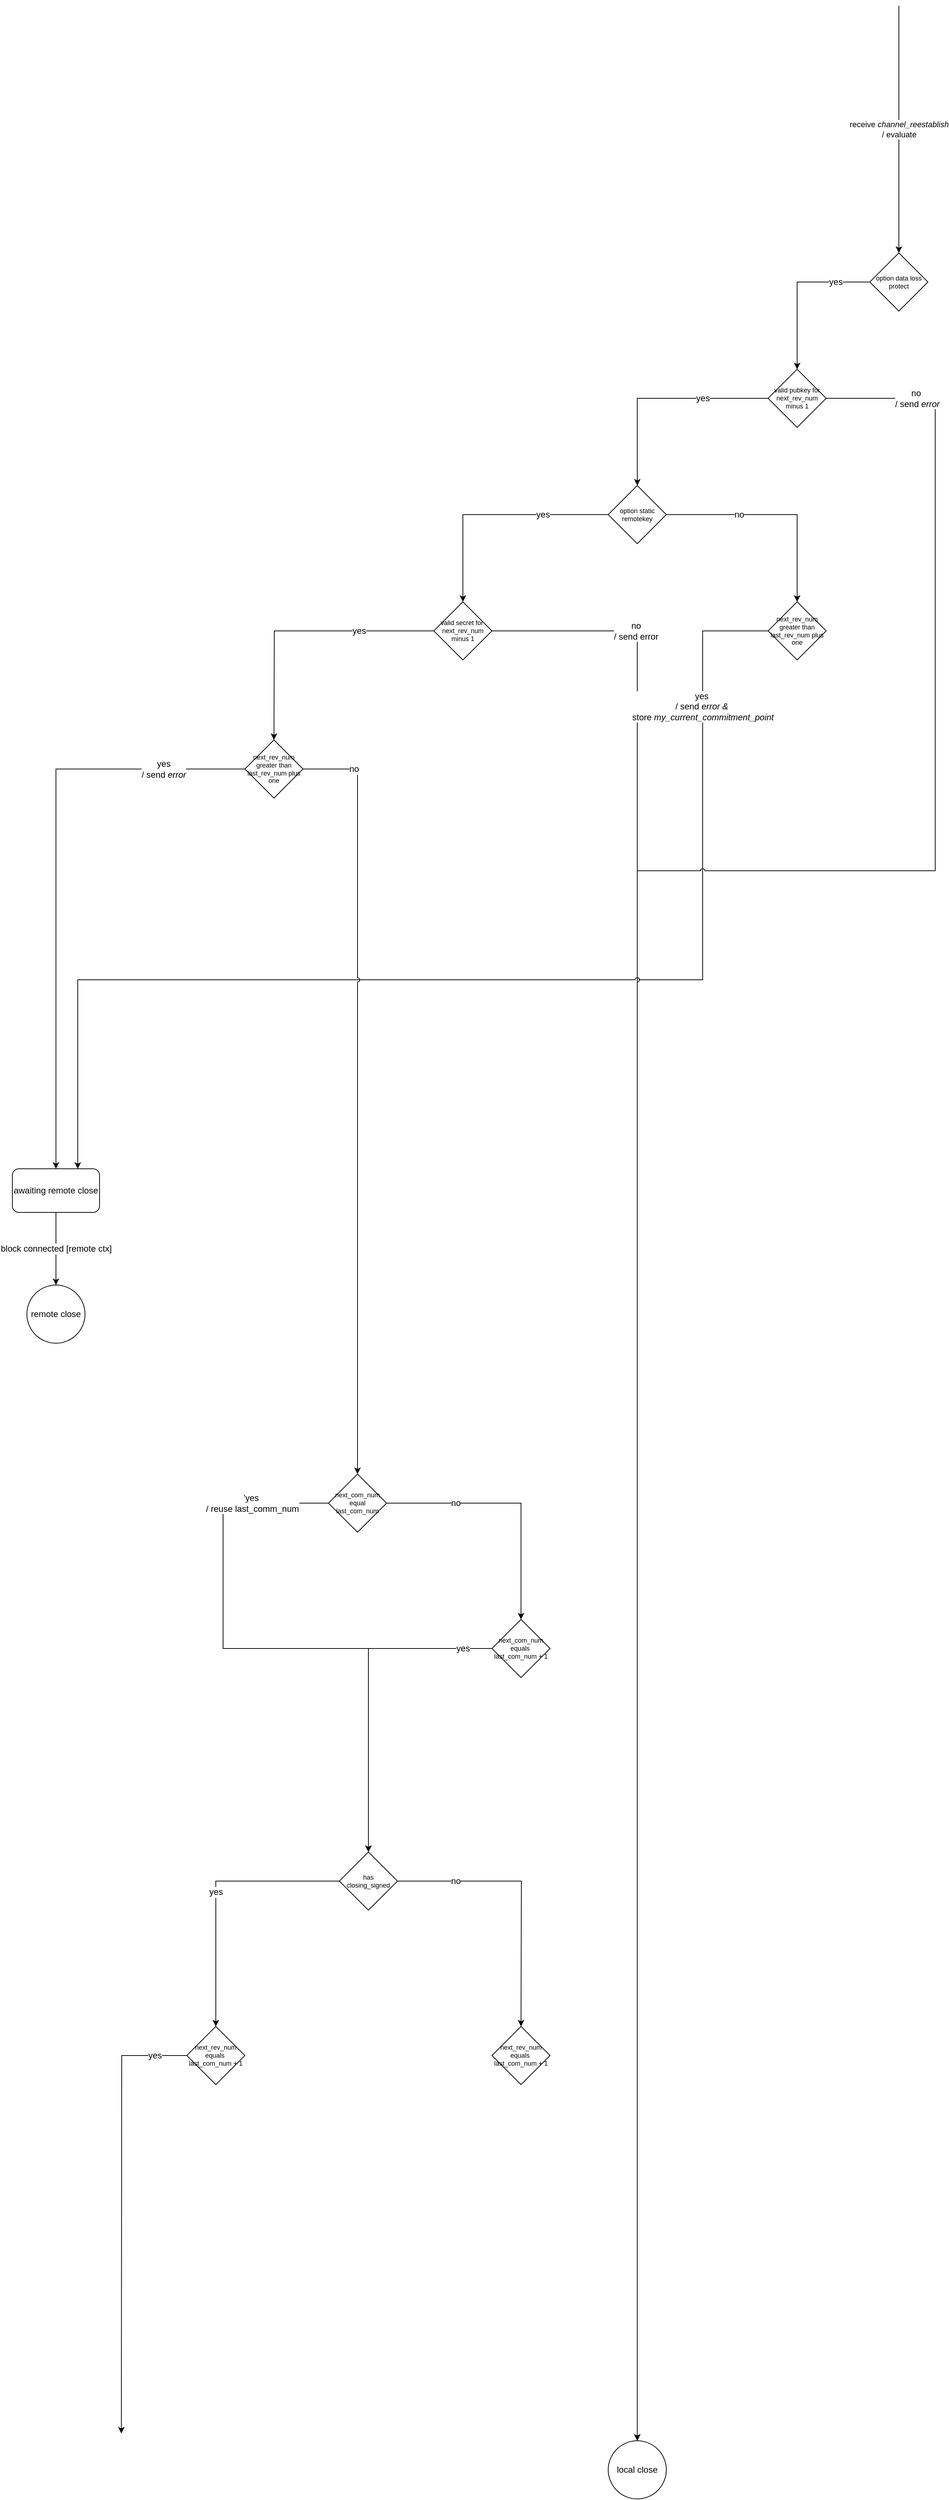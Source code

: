 <mxfile version="20.8.16" type="device"><diagram name="Page-1" id="611azN0DmQzceqyIbrlt"><mxGraphModel dx="2441" dy="2094" grid="1" gridSize="10" guides="1" tooltips="1" connect="1" arrows="1" fold="1" page="1" pageScale="1" pageWidth="850" pageHeight="1100" math="0" shadow="0"><root><mxCell id="0"/><mxCell id="1" parent="0"/><mxCell id="ZG6569lRnfeEwUtS2Mqj-8" value="receive &lt;i&gt;channel_reestablish&lt;/i&gt;&lt;br&gt;/ evaluate" style="edgeStyle=orthogonalEdgeStyle;rounded=0;orthogonalLoop=1;jettySize=auto;html=1;entryX=0.5;entryY=0;entryDx=0;entryDy=0;" edge="1" parent="1" target="ZG6569lRnfeEwUtS2Mqj-31"><mxGeometry relative="1" as="geometry"><mxPoint x="400" y="220" as="sourcePoint"/><mxPoint x="425" y="450" as="targetPoint"/><Array as="points"><mxPoint x="400" y="240"/></Array></mxGeometry></mxCell><mxCell id="ZG6569lRnfeEwUtS2Mqj-27" value="yes &lt;br&gt;/ send &lt;i style=&quot;font-size: 12px;&quot;&gt;error&lt;/i&gt;" style="edgeStyle=orthogonalEdgeStyle;rounded=0;orthogonalLoop=1;jettySize=auto;html=1;fontSize=12;startArrow=none;exitX=0;exitY=0.5;exitDx=0;exitDy=0;" edge="1" parent="1" source="ZG6569lRnfeEwUtS2Mqj-20" target="ZG6569lRnfeEwUtS2Mqj-28"><mxGeometry x="-0.723" relative="1" as="geometry"><mxPoint x="-340" y="770" as="targetPoint"/><mxPoint as="offset"/></mxGeometry></mxCell><mxCell id="ZG6569lRnfeEwUtS2Mqj-42" value="no&lt;br&gt;/ send error" style="edgeStyle=orthogonalEdgeStyle;rounded=0;jumpStyle=arc;orthogonalLoop=1;jettySize=auto;html=1;exitX=1;exitY=0.5;exitDx=0;exitDy=0;fontSize=12;" edge="1" parent="1" source="ZG6569lRnfeEwUtS2Mqj-24" target="ZG6569lRnfeEwUtS2Mqj-43"><mxGeometry x="-0.853" relative="1" as="geometry"><mxPoint x="-70" y="920" as="targetPoint"/><mxPoint as="offset"/></mxGeometry></mxCell><mxCell id="ZG6569lRnfeEwUtS2Mqj-24" value="valid secret for&amp;nbsp;&lt;br&gt;next_rev_num minus 1" style="rhombus;whiteSpace=wrap;html=1;fillColor=#FFFFFF;fontSize=9;" vertex="1" parent="1"><mxGeometry x="-240" y="1040" width="80" height="80" as="geometry"/></mxCell><mxCell id="ZG6569lRnfeEwUtS2Mqj-30" value="block connected [remote ctx]" style="edgeStyle=orthogonalEdgeStyle;rounded=0;orthogonalLoop=1;jettySize=auto;html=1;fontSize=12;" edge="1" parent="1" source="ZG6569lRnfeEwUtS2Mqj-28" target="ZG6569lRnfeEwUtS2Mqj-29"><mxGeometry relative="1" as="geometry"/></mxCell><mxCell id="ZG6569lRnfeEwUtS2Mqj-28" value="awaiting remote close" style="whiteSpace=wrap;html=1;rounded=1;" vertex="1" parent="1"><mxGeometry x="-820" y="1820" width="120" height="60" as="geometry"/></mxCell><mxCell id="ZG6569lRnfeEwUtS2Mqj-29" value="remote close" style="ellipse;whiteSpace=wrap;html=1;rounded=1;" vertex="1" parent="1"><mxGeometry x="-800" y="1980" width="80" height="80" as="geometry"/></mxCell><mxCell id="ZG6569lRnfeEwUtS2Mqj-34" value="yes" style="edgeStyle=orthogonalEdgeStyle;rounded=0;orthogonalLoop=1;jettySize=auto;html=1;fontSize=12;startArrow=none;exitX=0;exitY=0.5;exitDx=0;exitDy=0;entryX=0.5;entryY=0;entryDx=0;entryDy=0;" edge="1" parent="1" source="ZG6569lRnfeEwUtS2Mqj-35" target="ZG6569lRnfeEwUtS2Mqj-19"><mxGeometry x="-0.4" relative="1" as="geometry"><mxPoint x="30" y="790" as="targetPoint"/><Array as="points"><mxPoint x="40" y="760"/></Array><mxPoint as="offset"/></mxGeometry></mxCell><mxCell id="ZG6569lRnfeEwUtS2Mqj-31" value="option data loss protect" style="rhombus;whiteSpace=wrap;html=1;fillColor=#FFFFFF;fontSize=9;" vertex="1" parent="1"><mxGeometry x="360" y="560" width="80" height="80" as="geometry"/></mxCell><mxCell id="ZG6569lRnfeEwUtS2Mqj-33" value="next_rev_num greater than last_rev_num plus one" style="rhombus;whiteSpace=wrap;html=1;fillColor=#FFFFFF;fontSize=9;" vertex="1" parent="1"><mxGeometry x="220" y="1040" width="80" height="80" as="geometry"/></mxCell><mxCell id="ZG6569lRnfeEwUtS2Mqj-38" value="yes&amp;nbsp;&lt;br&gt;/ send &lt;i&gt;error &amp;amp;&amp;nbsp;&lt;br&gt;&lt;/i&gt;store &lt;i&gt;my_current_commitment_point&lt;/i&gt;" style="edgeStyle=orthogonalEdgeStyle;rounded=0;orthogonalLoop=1;jettySize=auto;html=1;entryX=0.75;entryY=0;entryDx=0;entryDy=0;fontSize=12;jumpStyle=arc;exitX=0;exitY=0.5;exitDx=0;exitDy=0;" edge="1" parent="1" source="ZG6569lRnfeEwUtS2Mqj-33" target="ZG6569lRnfeEwUtS2Mqj-28"><mxGeometry x="-0.771" relative="1" as="geometry"><mxPoint x="-20" y="1390" as="sourcePoint"/><Array as="points"><mxPoint x="130" y="1080"/><mxPoint x="130" y="1560"/><mxPoint x="-730" y="1560"/></Array><mxPoint as="offset"/></mxGeometry></mxCell><mxCell id="ZG6569lRnfeEwUtS2Mqj-43" value="local close" style="ellipse;whiteSpace=wrap;html=1;rounded=1;" vertex="1" parent="1"><mxGeometry y="3570" width="80" height="80" as="geometry"/></mxCell><mxCell id="ZG6569lRnfeEwUtS2Mqj-51" value="yes" style="edgeStyle=orthogonalEdgeStyle;rounded=0;orthogonalLoop=1;jettySize=auto;html=1;fontSize=12;endArrow=classic;exitX=0;exitY=0.5;exitDx=0;exitDy=0;startArrow=none;entryX=0.5;entryY=0;entryDx=0;entryDy=0;startFill=0;endFill=1;" edge="1" parent="1" source="ZG6569lRnfeEwUtS2Mqj-19" target="ZG6569lRnfeEwUtS2Mqj-24"><mxGeometry x="-0.439" relative="1" as="geometry"><mxPoint x="-280" y="610" as="sourcePoint"/><mxPoint x="-200" y="1120" as="targetPoint"/><mxPoint as="offset"/></mxGeometry></mxCell><mxCell id="ZG6569lRnfeEwUtS2Mqj-59" value="no" style="edgeStyle=orthogonalEdgeStyle;rounded=0;jumpStyle=arc;orthogonalLoop=1;jettySize=auto;html=1;exitX=1;exitY=0.5;exitDx=0;exitDy=0;fontSize=12;" edge="1" parent="1" source="ZG6569lRnfeEwUtS2Mqj-20" target="ZG6569lRnfeEwUtS2Mqj-58"><mxGeometry x="-0.866" relative="1" as="geometry"><mxPoint as="offset"/></mxGeometry></mxCell><mxCell id="ZG6569lRnfeEwUtS2Mqj-20" value="next_rev_num greater than last_rev_num plus one" style="rhombus;whiteSpace=wrap;html=1;fillColor=#FFFFFF;fontSize=9;" vertex="1" parent="1"><mxGeometry x="-500" y="1230" width="80" height="80" as="geometry"/></mxCell><mxCell id="ZG6569lRnfeEwUtS2Mqj-53" value="yes" style="edgeStyle=orthogonalEdgeStyle;rounded=0;orthogonalLoop=1;jettySize=auto;html=1;fontSize=12;endArrow=classic;exitX=0;exitY=0.5;exitDx=0;exitDy=0;endFill=1;" edge="1" parent="1" source="ZG6569lRnfeEwUtS2Mqj-24"><mxGeometry x="-0.439" relative="1" as="geometry"><mxPoint x="-280" y="610" as="sourcePoint"/><mxPoint x="-460" y="1230" as="targetPoint"/><mxPoint as="offset"/></mxGeometry></mxCell><mxCell id="ZG6569lRnfeEwUtS2Mqj-75" value="no" style="edgeStyle=orthogonalEdgeStyle;rounded=0;jumpStyle=arc;orthogonalLoop=1;jettySize=auto;html=1;exitX=1;exitY=0.5;exitDx=0;exitDy=0;fontSize=12;startArrow=none;startFill=0;endArrow=classic;endFill=1;entryX=0.5;entryY=0;entryDx=0;entryDy=0;" edge="1" parent="1" source="ZG6569lRnfeEwUtS2Mqj-19" target="ZG6569lRnfeEwUtS2Mqj-33"><mxGeometry x="-0.333" relative="1" as="geometry"><mxPoint x="260" y="1010" as="targetPoint"/><mxPoint as="offset"/></mxGeometry></mxCell><mxCell id="ZG6569lRnfeEwUtS2Mqj-19" value="option static remotekey" style="rhombus;whiteSpace=wrap;html=1;fillColor=#FFFFFF;fontSize=9;" vertex="1" parent="1"><mxGeometry y="880" width="80" height="80" as="geometry"/></mxCell><mxCell id="ZG6569lRnfeEwUtS2Mqj-54" value="yes" style="edgeStyle=orthogonalEdgeStyle;rounded=0;orthogonalLoop=1;jettySize=auto;html=1;fontSize=12;endArrow=classic;entryX=0.5;entryY=0;entryDx=0;entryDy=0;endFill=1;" edge="1" parent="1" source="ZG6569lRnfeEwUtS2Mqj-31" target="ZG6569lRnfeEwUtS2Mqj-35"><mxGeometry x="-0.571" relative="1" as="geometry"><mxPoint x="220" y="880" as="sourcePoint"/><mxPoint x="40" y="1060" as="targetPoint"/><mxPoint as="offset"/></mxGeometry></mxCell><mxCell id="ZG6569lRnfeEwUtS2Mqj-55" value="no&amp;nbsp;&lt;br&gt;/ send &lt;i&gt;error&lt;/i&gt;" style="edgeStyle=orthogonalEdgeStyle;rounded=0;jumpStyle=arc;orthogonalLoop=1;jettySize=auto;html=1;exitX=1;exitY=0.5;exitDx=0;exitDy=0;fontSize=12;entryX=0.5;entryY=0;entryDx=0;entryDy=0;" edge="1" parent="1" source="ZG6569lRnfeEwUtS2Mqj-35" target="ZG6569lRnfeEwUtS2Mqj-43"><mxGeometry x="-0.926" relative="1" as="geometry"><mxPoint x="-30" y="1900" as="targetPoint"/><Array as="points"><mxPoint x="450" y="760"/><mxPoint x="450" y="1410"/><mxPoint x="40" y="1410"/></Array><mxPoint as="offset"/></mxGeometry></mxCell><mxCell id="ZG6569lRnfeEwUtS2Mqj-35" value="valid pubkey for next_rev_num minus 1" style="rhombus;whiteSpace=wrap;html=1;fillColor=#FFFFFF;fontSize=9;" vertex="1" parent="1"><mxGeometry x="220" y="720" width="80" height="80" as="geometry"/></mxCell><mxCell id="ZG6569lRnfeEwUtS2Mqj-62" value="'yes&amp;nbsp;&lt;br&gt;/ reuse last_comm_num" style="edgeStyle=orthogonalEdgeStyle;rounded=0;jumpStyle=arc;orthogonalLoop=1;jettySize=auto;html=1;exitX=0;exitY=0.5;exitDx=0;exitDy=0;fontSize=12;" edge="1" parent="1" source="ZG6569lRnfeEwUtS2Mqj-58"><mxGeometry x="-0.746" relative="1" as="geometry"><mxPoint x="-330" y="2760" as="targetPoint"/><Array as="points"><mxPoint x="-530" y="2280"/><mxPoint x="-530" y="2480"/><mxPoint x="-330" y="2480"/></Array><mxPoint as="offset"/></mxGeometry></mxCell><mxCell id="ZG6569lRnfeEwUtS2Mqj-64" value="no" style="edgeStyle=orthogonalEdgeStyle;rounded=0;jumpStyle=arc;orthogonalLoop=1;jettySize=auto;html=1;exitX=1;exitY=0.5;exitDx=0;exitDy=0;entryX=0.5;entryY=0;entryDx=0;entryDy=0;fontSize=12;" edge="1" parent="1" source="ZG6569lRnfeEwUtS2Mqj-58" target="ZG6569lRnfeEwUtS2Mqj-63"><mxGeometry x="-0.449" relative="1" as="geometry"><mxPoint as="offset"/></mxGeometry></mxCell><mxCell id="ZG6569lRnfeEwUtS2Mqj-58" value="next_com_num equal&lt;br&gt;last_com_num" style="rhombus;whiteSpace=wrap;html=1;fillColor=#FFFFFF;fontSize=9;" vertex="1" parent="1"><mxGeometry x="-385" y="2240" width="80" height="80" as="geometry"/></mxCell><mxCell id="ZG6569lRnfeEwUtS2Mqj-68" value="yes" style="edgeStyle=orthogonalEdgeStyle;rounded=0;jumpStyle=arc;orthogonalLoop=1;jettySize=auto;html=1;exitX=0;exitY=0.5;exitDx=0;exitDy=0;fontSize=12;" edge="1" parent="1" source="ZG6569lRnfeEwUtS2Mqj-63" target="ZG6569lRnfeEwUtS2Mqj-67"><mxGeometry x="-0.822" relative="1" as="geometry"><mxPoint as="offset"/></mxGeometry></mxCell><mxCell id="ZG6569lRnfeEwUtS2Mqj-63" value="next_com_num equals&amp;nbsp;&lt;br&gt;last_com_num + 1" style="rhombus;whiteSpace=wrap;html=1;fillColor=#FFFFFF;fontSize=9;" vertex="1" parent="1"><mxGeometry x="-160" y="2440" width="80" height="80" as="geometry"/></mxCell><mxCell id="ZG6569lRnfeEwUtS2Mqj-70" value="no" style="edgeStyle=orthogonalEdgeStyle;rounded=0;jumpStyle=arc;orthogonalLoop=1;jettySize=auto;html=1;exitX=1;exitY=0.5;exitDx=0;exitDy=0;fontSize=12;entryX=0.5;entryY=0;entryDx=0;entryDy=0;" edge="1" parent="1" source="ZG6569lRnfeEwUtS2Mqj-67"><mxGeometry x="-0.568" relative="1" as="geometry"><mxPoint x="-120" y="3000" as="targetPoint"/><mxPoint as="offset"/></mxGeometry></mxCell><mxCell id="ZG6569lRnfeEwUtS2Mqj-72" value="yes" style="edgeStyle=orthogonalEdgeStyle;rounded=0;jumpStyle=arc;orthogonalLoop=1;jettySize=auto;html=1;exitX=0;exitY=0.5;exitDx=0;exitDy=0;fontSize=12;entryX=0.5;entryY=0;entryDx=0;entryDy=0;" edge="1" parent="1" source="ZG6569lRnfeEwUtS2Mqj-67" target="ZG6569lRnfeEwUtS2Mqj-77"><mxGeometry relative="1" as="geometry"><mxPoint x="-520" y="2800" as="targetPoint"/></mxGeometry></mxCell><mxCell id="ZG6569lRnfeEwUtS2Mqj-67" value="has &lt;br&gt;closing_signed" style="rhombus;whiteSpace=wrap;html=1;fillColor=#FFFFFF;fontSize=9;" vertex="1" parent="1"><mxGeometry x="-370" y="2760" width="80" height="80" as="geometry"/></mxCell><mxCell id="ZG6569lRnfeEwUtS2Mqj-76" value="next_rev_num equals&amp;nbsp;&lt;br&gt;last_com_num + 1" style="rhombus;whiteSpace=wrap;html=1;fillColor=#FFFFFF;fontSize=9;" vertex="1" parent="1"><mxGeometry x="-160" y="3000" width="80" height="80" as="geometry"/></mxCell><mxCell id="ZG6569lRnfeEwUtS2Mqj-78" value="yes" style="edgeStyle=orthogonalEdgeStyle;rounded=0;jumpStyle=arc;orthogonalLoop=1;jettySize=auto;html=1;exitX=0;exitY=0.5;exitDx=0;exitDy=0;fontSize=12;startArrow=none;startFill=0;endArrow=classic;endFill=1;" edge="1" parent="1" source="ZG6569lRnfeEwUtS2Mqj-77"><mxGeometry x="-0.855" relative="1" as="geometry"><mxPoint x="-670" y="3560" as="targetPoint"/><mxPoint as="offset"/></mxGeometry></mxCell><mxCell id="ZG6569lRnfeEwUtS2Mqj-77" value="next_rev_num equals&amp;nbsp;&lt;br&gt;last_com_num + 1" style="rhombus;whiteSpace=wrap;html=1;fillColor=#FFFFFF;fontSize=9;" vertex="1" parent="1"><mxGeometry x="-580" y="3000" width="80" height="80" as="geometry"/></mxCell></root></mxGraphModel></diagram></mxfile>